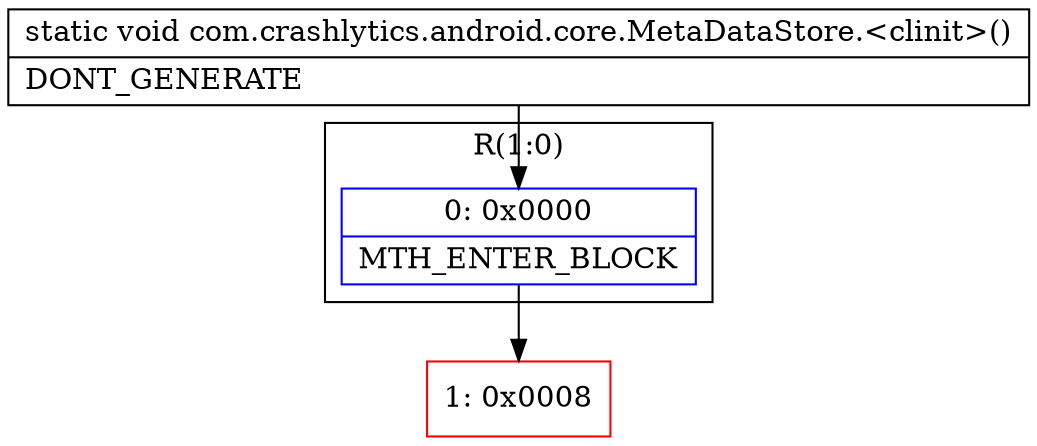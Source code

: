 digraph "CFG forcom.crashlytics.android.core.MetaDataStore.\<clinit\>()V" {
subgraph cluster_Region_60047814 {
label = "R(1:0)";
node [shape=record,color=blue];
Node_0 [shape=record,label="{0\:\ 0x0000|MTH_ENTER_BLOCK\l}"];
}
Node_1 [shape=record,color=red,label="{1\:\ 0x0008}"];
MethodNode[shape=record,label="{static void com.crashlytics.android.core.MetaDataStore.\<clinit\>()  | DONT_GENERATE\l}"];
MethodNode -> Node_0;
Node_0 -> Node_1;
}

